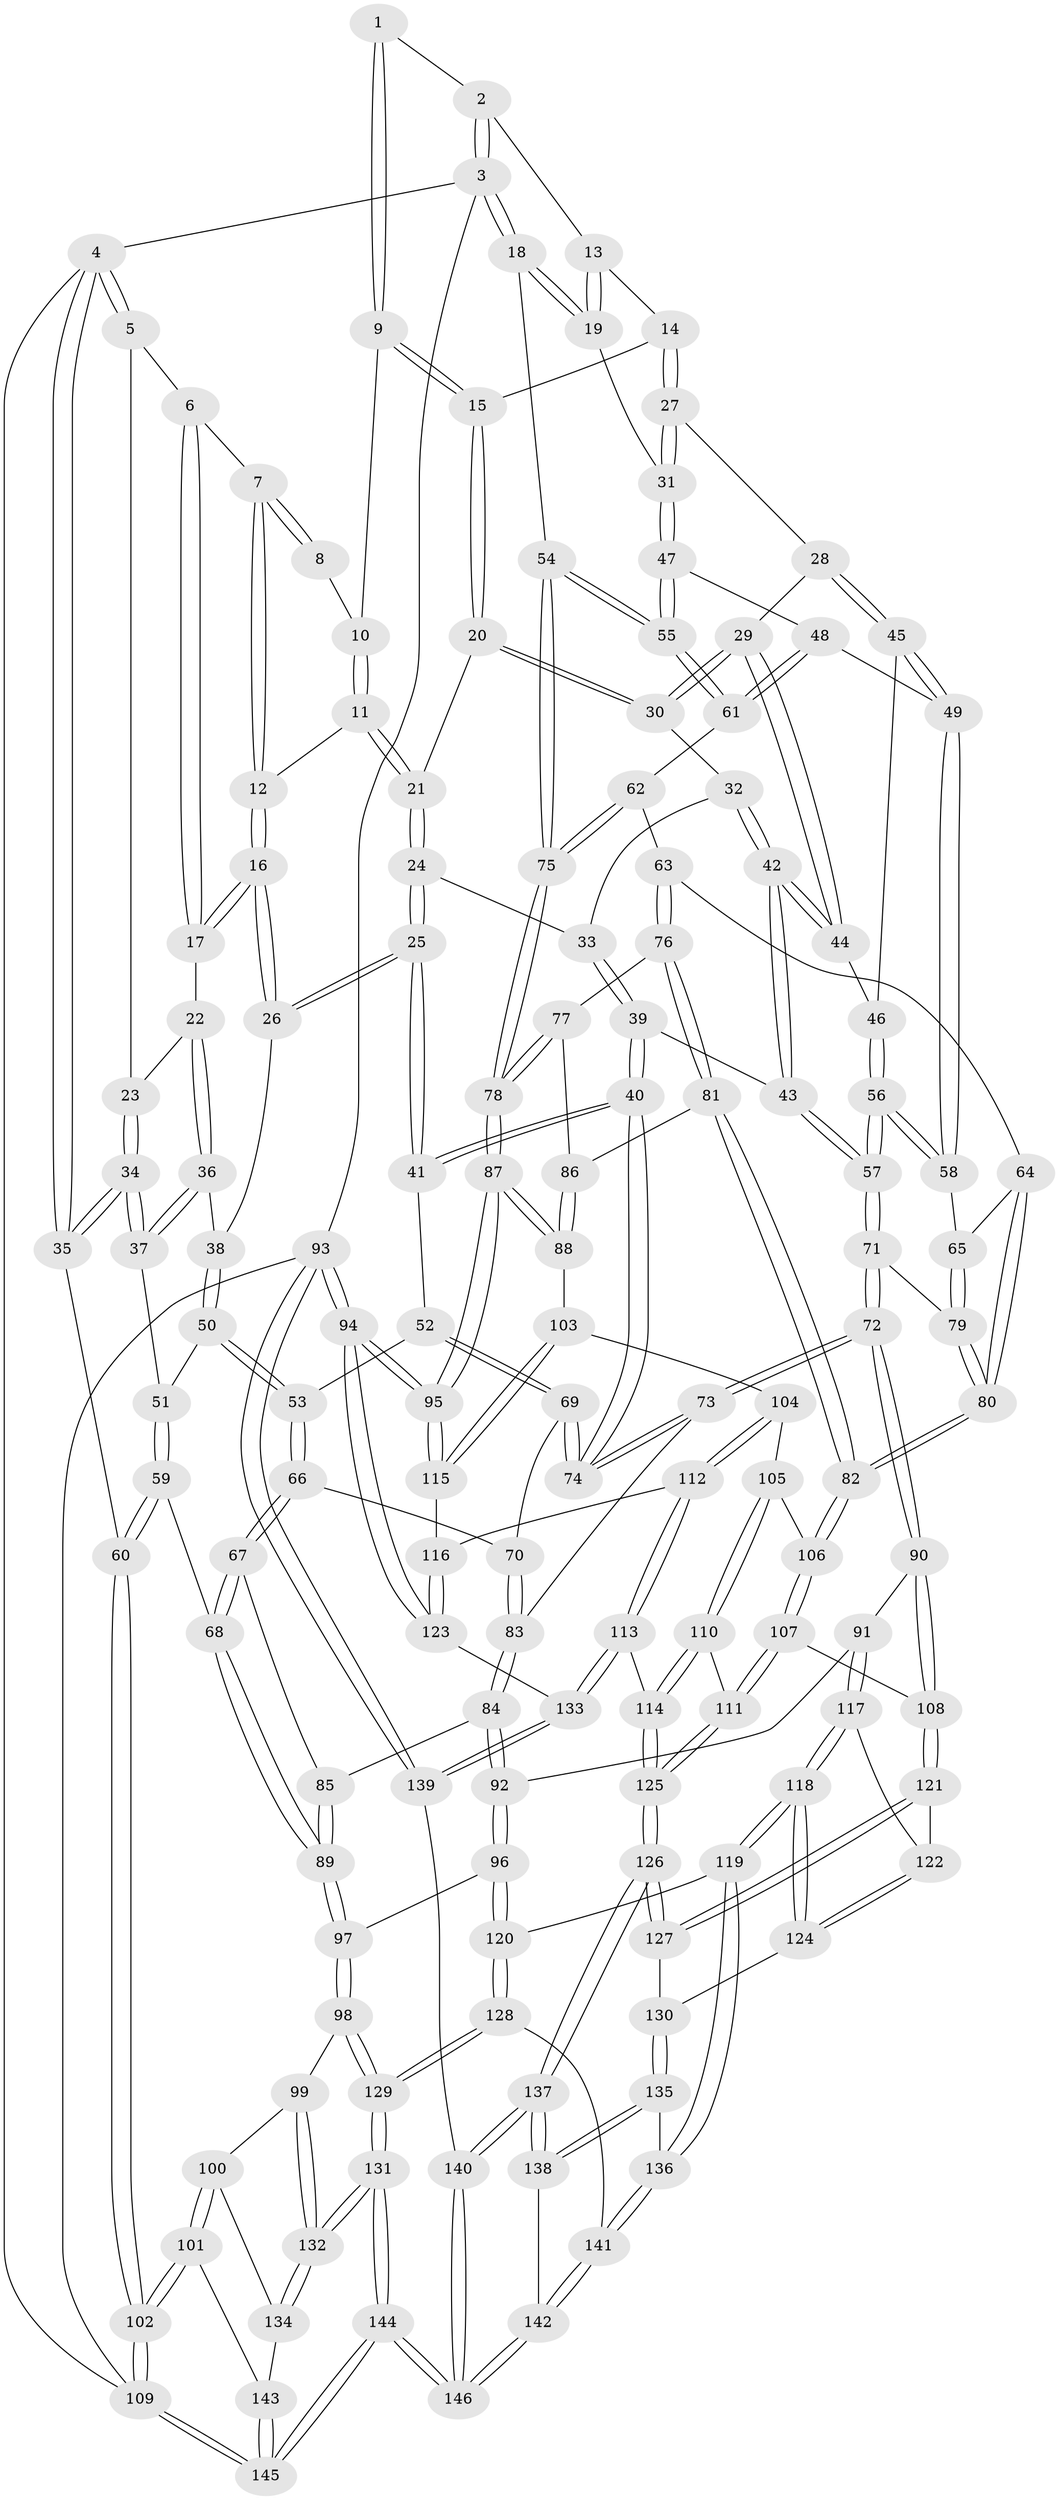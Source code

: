 // Generated by graph-tools (version 1.1) at 2025/38/03/09/25 02:38:55]
// undirected, 146 vertices, 362 edges
graph export_dot {
graph [start="1"]
  node [color=gray90,style=filled];
  1 [pos="+0.8061849425271487+0"];
  2 [pos="+0.851048922511699+0"];
  3 [pos="+1+0"];
  4 [pos="+0+0"];
  5 [pos="+0+0"];
  6 [pos="+0.29356630578761456+0"];
  7 [pos="+0.43843597758599856+0"];
  8 [pos="+0.5710316398958061+0"];
  9 [pos="+0.6498078861659735+0.05907197629569153"];
  10 [pos="+0.6313120249988708+0.043314515475975986"];
  11 [pos="+0.5249589701761492+0.061802345895781874"];
  12 [pos="+0.44753247759385406+0"];
  13 [pos="+0.8355441396604254+0"];
  14 [pos="+0.7478073544332144+0.07081891044696034"];
  15 [pos="+0.6587611212451912+0.07812852856798123"];
  16 [pos="+0.35661477795703295+0.1434411078648417"];
  17 [pos="+0.2449715673471335+0.07271567083694172"];
  18 [pos="+1+0.08174247432666829"];
  19 [pos="+0.8871191652490963+0.11121445480736634"];
  20 [pos="+0.6154390584489273+0.14190203200426374"];
  21 [pos="+0.5267324590829697+0.06625129540238457"];
  22 [pos="+0.13938615484437686+0.12147130975076446"];
  23 [pos="+0.11516916210291775+0.1123640710848142"];
  24 [pos="+0.48940276556104634+0.17605599644689318"];
  25 [pos="+0.41284506605516263+0.21232299975347116"];
  26 [pos="+0.35780194577283403+0.16520492036234494"];
  27 [pos="+0.7637226908276973+0.1375225331538888"];
  28 [pos="+0.6741015441561519+0.18947030602182927"];
  29 [pos="+0.6720432031531669+0.18922673201941279"];
  30 [pos="+0.6191181252649097+0.16067589344002925"];
  31 [pos="+0.8449912172499919+0.19015487603882625"];
  32 [pos="+0.5813489915738321+0.1943131205823025"];
  33 [pos="+0.5462191174730485+0.19342781648157015"];
  34 [pos="+0+0.33245235765157954"];
  35 [pos="+0+0.3610393328037683"];
  36 [pos="+0.1581216551706382+0.14623187457683343"];
  37 [pos="+0.16697652203514662+0.27872726065637154"];
  38 [pos="+0.28599195938915284+0.20916627624680043"];
  39 [pos="+0.48491774841004315+0.3159899810196181"];
  40 [pos="+0.44701770349161823+0.32469651254979115"];
  41 [pos="+0.4437603531639268+0.3213975328654058"];
  42 [pos="+0.5783296806566806+0.2880878252018872"];
  43 [pos="+0.5560949583234684+0.30919519763587255"];
  44 [pos="+0.6323918020839725+0.28584521108906497"];
  45 [pos="+0.740941064639487+0.2867953790243479"];
  46 [pos="+0.6560469166998896+0.3009873616474415"];
  47 [pos="+0.8451902315088883+0.19080543037394815"];
  48 [pos="+0.8075406387471672+0.2928334902849595"];
  49 [pos="+0.7721066293609149+0.3018141849835526"];
  50 [pos="+0.24182830915845932+0.31017714732649854"];
  51 [pos="+0.22569459326587965+0.3063941283903229"];
  52 [pos="+0.3487412099155773+0.33444097410153056"];
  53 [pos="+0.2427039316824951+0.3117384254888752"];
  54 [pos="+1+0.26872839875767385"];
  55 [pos="+1+0.25907123848405"];
  56 [pos="+0.6519348209812219+0.39677257069212857"];
  57 [pos="+0.6294544485988266+0.4167709650748704"];
  58 [pos="+0.7315632896524566+0.3715599532293615"];
  59 [pos="+0.015364816739150461+0.46120957192721024"];
  60 [pos="+0+0.3929838758765273"];
  61 [pos="+0.8478228071367638+0.3334594957618907"];
  62 [pos="+0.8589942913484222+0.36881798250812686"];
  63 [pos="+0.8592789723005357+0.3712242236719516"];
  64 [pos="+0.8083785424481713+0.4259794970938274"];
  65 [pos="+0.7493230574827617+0.4089976542848772"];
  66 [pos="+0.23783349054192837+0.41450754413593294"];
  67 [pos="+0.17961718471705115+0.4649719320158065"];
  68 [pos="+0.05759762305181894+0.4833591285920686"];
  69 [pos="+0.3151013785046213+0.42719829827399364"];
  70 [pos="+0.28331701493836875+0.4315459896339775"];
  71 [pos="+0.598254337358415+0.5231358395838901"];
  72 [pos="+0.5439543990393444+0.5548064367224437"];
  73 [pos="+0.4601190631746536+0.4824956223161057"];
  74 [pos="+0.4537813674302268+0.466969543824112"];
  75 [pos="+1+0.3400993233339318"];
  76 [pos="+0.9035004967399318+0.4332773476261277"];
  77 [pos="+0.9945677405368377+0.43361385849935613"];
  78 [pos="+1+0.35770715050294555"];
  79 [pos="+0.725817781877051+0.5333066799483894"];
  80 [pos="+0.8036233228580131+0.5646009082624212"];
  81 [pos="+0.8466986239831527+0.5494174047061471"];
  82 [pos="+0.8106337707790469+0.5699054905475948"];
  83 [pos="+0.31533070463492313+0.5462311490273304"];
  84 [pos="+0.30914812296610356+0.5528723656243725"];
  85 [pos="+0.25538398263715567+0.5487971681559823"];
  86 [pos="+0.9247922141774731+0.5488707133592089"];
  87 [pos="+1+0.5689603299395188"];
  88 [pos="+1+0.5974320969882562"];
  89 [pos="+0.1517117541037059+0.6807371809783826"];
  90 [pos="+0.5426932431750073+0.5636743132695291"];
  91 [pos="+0.5000315844356221+0.6145114534232156"];
  92 [pos="+0.32902596087461367+0.6570014365780857"];
  93 [pos="+1+1"];
  94 [pos="+1+0.834636537128778"];
  95 [pos="+1+0.7781860580063067"];
  96 [pos="+0.31210578024075786+0.6839906406981536"];
  97 [pos="+0.15216583461693378+0.6844836111784575"];
  98 [pos="+0.14262979482946617+0.7026976662726213"];
  99 [pos="+0.06946756614684947+0.7478951286004343"];
  100 [pos="+0.04733976210143726+0.7574830157101407"];
  101 [pos="+0+0.7771175142895976"];
  102 [pos="+0+0.7715755149715849"];
  103 [pos="+0.9382472767296861+0.6719872274904695"];
  104 [pos="+0.8755157560959974+0.655128202141471"];
  105 [pos="+0.8399486608274002+0.6363977771477191"];
  106 [pos="+0.8144963245368937+0.6066626577587197"];
  107 [pos="+0.7253968191462957+0.7035582803447284"];
  108 [pos="+0.6394810713361654+0.7077747129131202"];
  109 [pos="+0+1"];
  110 [pos="+0.8341809635783198+0.7252534233364232"];
  111 [pos="+0.7629815761964873+0.7724354824461458"];
  112 [pos="+0.8973151863798647+0.7967130656799343"];
  113 [pos="+0.8913256012289271+0.8112730695577958"];
  114 [pos="+0.8816298851386166+0.8087340059508071"];
  115 [pos="+0.9517089060965368+0.7157885249135847"];
  116 [pos="+0.9493972065005194+0.7241748771830138"];
  117 [pos="+0.4791111238862447+0.6994295907187569"];
  118 [pos="+0.4336556944968581+0.787545499108786"];
  119 [pos="+0.4210741123955606+0.7949478302627813"];
  120 [pos="+0.3633624693752124+0.7999201938401079"];
  121 [pos="+0.6322229616401277+0.7342390619072832"];
  122 [pos="+0.5512532870648611+0.7589309321029506"];
  123 [pos="+1+0.8450042527641436"];
  124 [pos="+0.521699002358485+0.8131811173176615"];
  125 [pos="+0.7704607407623405+0.8218782679795531"];
  126 [pos="+0.7049125081608499+0.9101232710452544"];
  127 [pos="+0.6352199909782353+0.8124347922897363"];
  128 [pos="+0.30363094290682036+0.8694046018018678"];
  129 [pos="+0.270767598084669+0.893443906711082"];
  130 [pos="+0.5406422584722473+0.8293263439061901"];
  131 [pos="+0.2503365761510711+0.9396385637070329"];
  132 [pos="+0.18895599307355526+0.9200213380588935"];
  133 [pos="+0.9337153249542589+0.8646664773778768"];
  134 [pos="+0.10283278208505116+0.908940131677994"];
  135 [pos="+0.5344289677942919+0.9011069368568675"];
  136 [pos="+0.47042321150783756+0.9044961355061303"];
  137 [pos="+0.7018276419330911+1"];
  138 [pos="+0.6682212719223214+1"];
  139 [pos="+0.7791398919658727+1"];
  140 [pos="+0.748693948963393+1"];
  141 [pos="+0.449019793529452+0.9384966384932771"];
  142 [pos="+0.44856372705615627+0.9511277708683513"];
  143 [pos="+0.06858153059739595+0.9303404625452019"];
  144 [pos="+0.2776040478078477+1"];
  145 [pos="+0+1"];
  146 [pos="+0.29937811114400825+1"];
  1 -- 2;
  1 -- 9;
  1 -- 9;
  2 -- 3;
  2 -- 3;
  2 -- 13;
  3 -- 4;
  3 -- 18;
  3 -- 18;
  3 -- 93;
  4 -- 5;
  4 -- 5;
  4 -- 35;
  4 -- 35;
  4 -- 109;
  5 -- 6;
  5 -- 23;
  6 -- 7;
  6 -- 17;
  6 -- 17;
  7 -- 8;
  7 -- 8;
  7 -- 12;
  7 -- 12;
  8 -- 10;
  9 -- 10;
  9 -- 15;
  9 -- 15;
  10 -- 11;
  10 -- 11;
  11 -- 12;
  11 -- 21;
  11 -- 21;
  12 -- 16;
  12 -- 16;
  13 -- 14;
  13 -- 19;
  13 -- 19;
  14 -- 15;
  14 -- 27;
  14 -- 27;
  15 -- 20;
  15 -- 20;
  16 -- 17;
  16 -- 17;
  16 -- 26;
  16 -- 26;
  17 -- 22;
  18 -- 19;
  18 -- 19;
  18 -- 54;
  19 -- 31;
  20 -- 21;
  20 -- 30;
  20 -- 30;
  21 -- 24;
  21 -- 24;
  22 -- 23;
  22 -- 36;
  22 -- 36;
  23 -- 34;
  23 -- 34;
  24 -- 25;
  24 -- 25;
  24 -- 33;
  25 -- 26;
  25 -- 26;
  25 -- 41;
  25 -- 41;
  26 -- 38;
  27 -- 28;
  27 -- 31;
  27 -- 31;
  28 -- 29;
  28 -- 45;
  28 -- 45;
  29 -- 30;
  29 -- 30;
  29 -- 44;
  29 -- 44;
  30 -- 32;
  31 -- 47;
  31 -- 47;
  32 -- 33;
  32 -- 42;
  32 -- 42;
  33 -- 39;
  33 -- 39;
  34 -- 35;
  34 -- 35;
  34 -- 37;
  34 -- 37;
  35 -- 60;
  36 -- 37;
  36 -- 37;
  36 -- 38;
  37 -- 51;
  38 -- 50;
  38 -- 50;
  39 -- 40;
  39 -- 40;
  39 -- 43;
  40 -- 41;
  40 -- 41;
  40 -- 74;
  40 -- 74;
  41 -- 52;
  42 -- 43;
  42 -- 43;
  42 -- 44;
  42 -- 44;
  43 -- 57;
  43 -- 57;
  44 -- 46;
  45 -- 46;
  45 -- 49;
  45 -- 49;
  46 -- 56;
  46 -- 56;
  47 -- 48;
  47 -- 55;
  47 -- 55;
  48 -- 49;
  48 -- 61;
  48 -- 61;
  49 -- 58;
  49 -- 58;
  50 -- 51;
  50 -- 53;
  50 -- 53;
  51 -- 59;
  51 -- 59;
  52 -- 53;
  52 -- 69;
  52 -- 69;
  53 -- 66;
  53 -- 66;
  54 -- 55;
  54 -- 55;
  54 -- 75;
  54 -- 75;
  55 -- 61;
  55 -- 61;
  56 -- 57;
  56 -- 57;
  56 -- 58;
  56 -- 58;
  57 -- 71;
  57 -- 71;
  58 -- 65;
  59 -- 60;
  59 -- 60;
  59 -- 68;
  60 -- 102;
  60 -- 102;
  61 -- 62;
  62 -- 63;
  62 -- 75;
  62 -- 75;
  63 -- 64;
  63 -- 76;
  63 -- 76;
  64 -- 65;
  64 -- 80;
  64 -- 80;
  65 -- 79;
  65 -- 79;
  66 -- 67;
  66 -- 67;
  66 -- 70;
  67 -- 68;
  67 -- 68;
  67 -- 85;
  68 -- 89;
  68 -- 89;
  69 -- 70;
  69 -- 74;
  69 -- 74;
  70 -- 83;
  70 -- 83;
  71 -- 72;
  71 -- 72;
  71 -- 79;
  72 -- 73;
  72 -- 73;
  72 -- 90;
  72 -- 90;
  73 -- 74;
  73 -- 74;
  73 -- 83;
  75 -- 78;
  75 -- 78;
  76 -- 77;
  76 -- 81;
  76 -- 81;
  77 -- 78;
  77 -- 78;
  77 -- 86;
  78 -- 87;
  78 -- 87;
  79 -- 80;
  79 -- 80;
  80 -- 82;
  80 -- 82;
  81 -- 82;
  81 -- 82;
  81 -- 86;
  82 -- 106;
  82 -- 106;
  83 -- 84;
  83 -- 84;
  84 -- 85;
  84 -- 92;
  84 -- 92;
  85 -- 89;
  85 -- 89;
  86 -- 88;
  86 -- 88;
  87 -- 88;
  87 -- 88;
  87 -- 95;
  87 -- 95;
  88 -- 103;
  89 -- 97;
  89 -- 97;
  90 -- 91;
  90 -- 108;
  90 -- 108;
  91 -- 92;
  91 -- 117;
  91 -- 117;
  92 -- 96;
  92 -- 96;
  93 -- 94;
  93 -- 94;
  93 -- 139;
  93 -- 139;
  93 -- 109;
  94 -- 95;
  94 -- 95;
  94 -- 123;
  94 -- 123;
  95 -- 115;
  95 -- 115;
  96 -- 97;
  96 -- 120;
  96 -- 120;
  97 -- 98;
  97 -- 98;
  98 -- 99;
  98 -- 129;
  98 -- 129;
  99 -- 100;
  99 -- 132;
  99 -- 132;
  100 -- 101;
  100 -- 101;
  100 -- 134;
  101 -- 102;
  101 -- 102;
  101 -- 143;
  102 -- 109;
  102 -- 109;
  103 -- 104;
  103 -- 115;
  103 -- 115;
  104 -- 105;
  104 -- 112;
  104 -- 112;
  105 -- 106;
  105 -- 110;
  105 -- 110;
  106 -- 107;
  106 -- 107;
  107 -- 108;
  107 -- 111;
  107 -- 111;
  108 -- 121;
  108 -- 121;
  109 -- 145;
  109 -- 145;
  110 -- 111;
  110 -- 114;
  110 -- 114;
  111 -- 125;
  111 -- 125;
  112 -- 113;
  112 -- 113;
  112 -- 116;
  113 -- 114;
  113 -- 133;
  113 -- 133;
  114 -- 125;
  114 -- 125;
  115 -- 116;
  116 -- 123;
  116 -- 123;
  117 -- 118;
  117 -- 118;
  117 -- 122;
  118 -- 119;
  118 -- 119;
  118 -- 124;
  118 -- 124;
  119 -- 120;
  119 -- 136;
  119 -- 136;
  120 -- 128;
  120 -- 128;
  121 -- 122;
  121 -- 127;
  121 -- 127;
  122 -- 124;
  122 -- 124;
  123 -- 133;
  124 -- 130;
  125 -- 126;
  125 -- 126;
  126 -- 127;
  126 -- 127;
  126 -- 137;
  126 -- 137;
  127 -- 130;
  128 -- 129;
  128 -- 129;
  128 -- 141;
  129 -- 131;
  129 -- 131;
  130 -- 135;
  130 -- 135;
  131 -- 132;
  131 -- 132;
  131 -- 144;
  131 -- 144;
  132 -- 134;
  132 -- 134;
  133 -- 139;
  133 -- 139;
  134 -- 143;
  135 -- 136;
  135 -- 138;
  135 -- 138;
  136 -- 141;
  136 -- 141;
  137 -- 138;
  137 -- 138;
  137 -- 140;
  137 -- 140;
  138 -- 142;
  139 -- 140;
  140 -- 146;
  140 -- 146;
  141 -- 142;
  141 -- 142;
  142 -- 146;
  142 -- 146;
  143 -- 145;
  143 -- 145;
  144 -- 145;
  144 -- 145;
  144 -- 146;
  144 -- 146;
}
